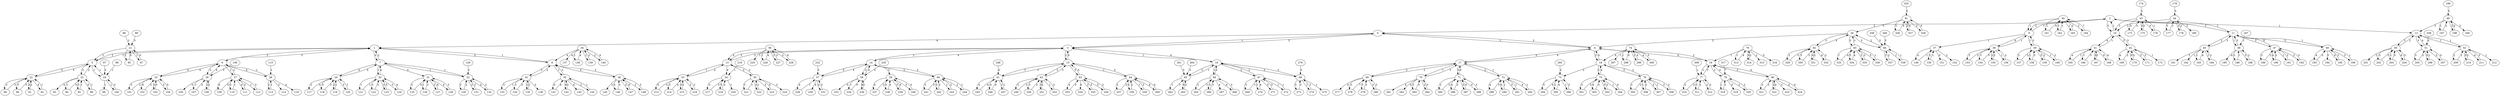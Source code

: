 strict digraph "" {
	0 -> 1	[label=4];
	0 -> 3	[label=1];
	0 -> 4	[label=1];
	1 -> 5	[label=2];
	1 -> 6	[label=3];
	1 -> 7	[label=4];
	1 -> 8	[label=3];
	2 -> 0	[label=2];
	2 -> 9	[label=2];
	2 -> 10	[label=3];
	2 -> 11	[label=3];
	2 -> 12	[label=1];
	3 -> 0	[label=3];
	3 -> 13	[label=3];
	3 -> 14	[label=2];
	3 -> 15	[label=2];
	3 -> 16	[label=1];
	4 -> 0	[label=3];
	4 -> 17	[label=0];
	4 -> 18	[label=2];
	4 -> 19	[label=4];
	5 -> 1	[label=1];
	5 -> 22	[label=5];
	5 -> 23	[label=2];
	5 -> 24	[label=1];
	6 -> 1	[label=3];
	6 -> 25	[label=4];
	6 -> 26	[label=2];
	6 -> 27	[label=1];
	6 -> 28	[label=4];
	7 -> 1	[label=2];
	7 -> 29	[label=4];
	7 -> 30	[label=1];
	7 -> 31	[label=5];
	7 -> 32	[label=1];
	8 -> 1	[label=1];
	8 -> 33	[label=3];
	8 -> 35	[label=1];
	8 -> 36	[label=4];
	9 -> 2	[label=1];
	9 -> 37	[label=1];
	9 -> 38	[label=4];
	9 -> 39	[label=1];
	10 -> 2	[label=1];
	10 -> 41	[label=4];
	10 -> 42	[label=3];
	11 -> 2	[label=1];
	11 -> 45	[label=2];
	11 -> 46	[label=1];
	11 -> 47	[label=3];
	11 -> 48	[label=5];
	12 -> 50	[label=3];
	12 -> 51	[label=3];
	12 -> 52	[label=1];
	13 -> 3	[label=2];
	13 -> 53	[label=1];
	13 -> 54	[label=4];
	13 -> 55	[label=3];
	14 -> 3	[label=4];
	14 -> 57	[label=0];
	14 -> 58	[label=3];
	14 -> 59	[label=2];
	14 -> 60	[label=2];
	15 -> 3	[label=0];
	15 -> 61	[label=3];
	15 -> 62	[label=2];
	15 -> 63	[label=3];
	15 -> 64	[label=1];
	16 -> 3	[label=4];
	16 -> 65	[label=2];
	16 -> 66	[label=1];
	16 -> 67	[label=2];
	16 -> 68	[label=3];
	17 -> 4	[label=4];
	17 -> 69	[label=2];
	17 -> 70	[label=1];
	17 -> 71	[label=5];
	17 -> 72	[label=2];
	18 -> 4	[label=0];
	18 -> 73	[label=2];
	18 -> 75	[label=2];
	18 -> 76	[label=5];
	19 -> 4	[label=2];
	19 -> 77	[label=1];
	19 -> 79	[label=2];
	19 -> 80	[label=3];
	20 -> 4	[label=2];
	20 -> 82	[label=3];
	20 -> 83	[label=5];
	20 -> 84	[label=3];
	21 -> 5	[label=2];
	21 -> 85	[label=1];
	21 -> 87	[label=1];
	22 -> 5	[label=4];
	22 -> 89	[label=3];
	22 -> 90	[label=3];
	22 -> 91	[label=2];
	22 -> 92	[label=4];
	23 -> 5	[label=2];
	23 -> 93	[label=4];
	23 -> 94	[label=1];
	23 -> 95	[label=2];
	23 -> 96	[label=0];
	24 -> 5	[label=1];
	24 -> 99	[label=1];
	24 -> 100	[label=1];
	25 -> 6	[label=4];
	25 -> 101	[label=3];
	25 -> 102	[label=6];
	25 -> 103	[label=3];
	25 -> 104	[label=3];
	26 -> 6	[label=4];
	26 -> 105	[label=0];
	26 -> 107	[label=1];
	26 -> 108	[label=1];
	27 -> 6	[label=2];
	27 -> 109	[label=6];
	27 -> 110	[label=2];
	27 -> 111	[label=4];
	27 -> 112	[label=1];
	28 -> 6	[label=1];
	28 -> 113	[label=2];
	28 -> 114	[label=3];
	28 -> 116	[label=4];
	29 -> 7	[label=4];
	29 -> 117	[label=2];
	29 -> 118	[label=5];
	29 -> 119	[label=2];
	29 -> 120	[label=3];
	30 -> 7	[label=4];
	30 -> 121	[label=1];
	30 -> 122	[label=3];
	30 -> 123	[label=3];
	30 -> 124	[label=3];
	31 -> 125	[label=2];
	31 -> 126	[label=1];
	31 -> 127	[label=2];
	31 -> 128	[label=4];
	32 -> 7	[label=1];
	32 -> 130	[label=2];
	32 -> 131	[label=2];
	32 -> 132	[label=4];
	33 -> 8	[label=2];
	33 -> 133	[label=2];
	33 -> 134	[label=1];
	33 -> 135	[label=1];
	33 -> 136	[label=3];
	34 -> 8	[label=4];
	34 -> 137	[label=4];
	34 -> 138	[label=1];
	34 -> 139	[label=1];
	34 -> 140	[label=2];
	35 -> 8	[label=3];
	35 -> 141	[label=0];
	35 -> 142	[label=0];
	35 -> 143	[label=4];
	35 -> 144	[label=2];
	36 -> 8	[label=3];
	36 -> 145	[label=2];
	36 -> 146	[label=2];
	36 -> 147	[label=2];
	36 -> 148	[label=2];
	37 -> 149	[label=4];
	37 -> 150	[label=2];
	37 -> 151	[label=0];
	37 -> 152	[label=2];
	38 -> 9	[label=1];
	38 -> 153	[label=2];
	38 -> 154	[label=1];
	38 -> 155	[label=2];
	38 -> 156	[label=1];
	39 -> 9	[label=3];
	39 -> 157	[label=2];
	39 -> 158	[label=1];
	39 -> 159	[label=5];
	39 -> 160	[label=1];
	40 -> 9	[label=1];
	40 -> 161	[label=1];
	40 -> 162	[label=3];
	40 -> 163	[label=1];
	40 -> 164	[label=2];
	41 -> 10	[label=1];
	41 -> 165	[label=4];
	41 -> 166	[label=1];
	41 -> 167	[label=3];
	41 -> 168	[label=4];
	42 -> 10	[label=3];
	42 -> 169	[label=4];
	42 -> 170	[label=0];
	42 -> 171	[label=3];
	42 -> 172	[label=1];
	43 -> 10	[label=3];
	43 -> 173	[label=4];
	43 -> 175	[label=2];
	43 -> 176	[label=4];
	44 -> 10	[label=2];
	44 -> 177	[label=5];
	44 -> 178	[label=2];
	44 -> 180	[label=2];
	45 -> 11	[label=3];
	45 -> 181	[label=3];
	45 -> 182	[label=1];
	45 -> 183	[label=1];
	45 -> 184	[label=1];
	46 -> 11	[label=3];
	46 -> 185	[label=4];
	46 -> 186	[label=3];
	46 -> 188	[label=3];
	47 -> 11	[label=6];
	47 -> 189	[label=3];
	47 -> 190	[label=4];
	47 -> 191	[label=1];
	47 -> 192	[label=2];
	48 -> 11	[label=1];
	48 -> 193	[label=4];
	48 -> 194	[label=3];
	48 -> 195	[label=4];
	48 -> 196	[label=3];
	49 -> 12	[label=2];
	49 -> 197	[label=2];
	49 -> 198	[label=3];
	49 -> 200	[label=2];
	50 -> 12	[label=2];
	50 -> 201	[label=2];
	50 -> 202	[label=5];
	50 -> 203	[label=1];
	50 -> 204	[label=6];
	51 -> 12	[label=4];
	51 -> 205	[label=3];
	51 -> 206	[label=5];
	51 -> 207	[label=3];
	52 -> 12	[label=1];
	52 -> 209	[label=2];
	52 -> 210	[label=5];
	52 -> 211	[label=4];
	52 -> 212	[label=1];
	53 -> 13	[label=4];
	53 -> 213	[label=0];
	53 -> 214	[label=2];
	53 -> 215	[label=3];
	53 -> 216	[label=2];
	54 -> 217	[label=3];
	54 -> 218	[label=5];
	54 -> 220	[label=1];
	55 -> 13	[label=2];
	55 -> 221	[label=2];
	55 -> 222	[label=3];
	55 -> 223	[label=3];
	55 -> 224	[label=3];
	56 -> 13	[label=4];
	56 -> 225	[label=1];
	56 -> 226	[label=1];
	56 -> 227	[label=3];
	56 -> 228	[label=3];
	57 -> 14	[label=4];
	57 -> 229	[label=4];
	57 -> 230	[label=4];
	57 -> 231	[label=4];
	58 -> 14	[label=4];
	58 -> 233	[label=0];
	58 -> 234	[label=1];
	58 -> 236	[label=6];
	59 -> 237	[label=4];
	59 -> 238	[label=3];
	59 -> 239	[label=3];
	59 -> 240	[label=5];
	60 -> 14	[label=3];
	60 -> 241	[label=3];
	60 -> 242	[label=3];
	60 -> 243	[label=1];
	60 -> 244	[label=2];
	61 -> 15	[label=3];
	61 -> 245	[label=4];
	61 -> 246	[label=4];
	61 -> 247	[label=1];
	62 -> 15	[label=3];
	62 -> 249	[label=2];
	62 -> 250	[label=3];
	62 -> 251	[label=3];
	62 -> 252	[label=1];
	63 -> 15	[label=5];
	63 -> 253	[label=4];
	63 -> 254	[label=0];
	63 -> 255	[label=2];
	63 -> 256	[label=5];
	64 -> 15	[label=5];
	64 -> 257	[label=2];
	64 -> 258	[label=5];
	64 -> 259	[label=1];
	64 -> 260	[label=6];
	65 -> 16	[label=1];
	65 -> 262	[label=1];
	65 -> 263	[label=0];
	66 -> 16	[label=2];
	66 -> 265	[label=2];
	66 -> 266	[label=3];
	66 -> 267	[label=4];
	66 -> 268	[label=4];
	67 -> 16	[label=2];
	67 -> 269	[label=3];
	67 -> 270	[label=1];
	67 -> 271	[label=5];
	67 -> 272	[label=1];
	68 -> 16	[label=3];
	68 -> 273	[label=3];
	68 -> 274	[label=1];
	68 -> 275	[label=1];
	69 -> 17	[label=2];
	69 -> 277	[label=4];
	69 -> 278	[label=3];
	69 -> 279	[label=3];
	69 -> 280	[label=3];
	70 -> 17	[label=3];
	70 -> 281	[label=4];
	70 -> 282	[label=4];
	70 -> 283	[label=2];
	70 -> 284	[label=2];
	71 -> 17	[label=0];
	71 -> 285	[label=2];
	71 -> 286	[label=4];
	71 -> 287	[label=3];
	71 -> 288	[label=0];
	72 -> 17	[label=1];
	72 -> 289	[label=4];
	72 -> 290	[label=0];
	72 -> 291	[label=3];
	72 -> 292	[label=4];
	73 -> 294	[label=5];
	73 -> 295	[label=2];
	73 -> 296	[label=1];
	74 -> 18	[label=4];
	74 -> 297	[label=1];
	74 -> 298	[label=1];
	74 -> 299	[label=2];
	74 -> 300	[label=4];
	75 -> 18	[label=4];
	75 -> 301	[label=2];
	75 -> 302	[label=4];
	75 -> 303	[label=5];
	75 -> 304	[label=1];
	76 -> 18	[label=2];
	76 -> 305	[label=2];
	76 -> 306	[label=1];
	76 -> 307	[label=2];
	76 -> 308	[label=3];
	77 -> 19	[label=3];
	77 -> 310	[label=2];
	77 -> 311	[label=3];
	77 -> 312	[label=2];
	78 -> 19	[label=1];
	78 -> 313	[label=1];
	78 -> 314	[label=5];
	78 -> 315	[label=2];
	78 -> 316	[label=5];
	79 -> 19	[label=4];
	79 -> 318	[label=1];
	79 -> 319	[label=0];
	79 -> 320	[label=3];
	80 -> 19	[label=4];
	80 -> 321	[label=3];
	80 -> 322	[label=2];
	80 -> 323	[label=3];
	80 -> 324	[label=4];
	81 -> 20	[label=3];
	81 -> 326	[label=3];
	81 -> 327	[label=2];
	81 -> 328	[label=2];
	82 -> 20	[label=4];
	82 -> 329	[label=2];
	82 -> 330	[label=3];
	82 -> 331	[label=4];
	82 -> 332	[label=4];
	83 -> 20	[label=3];
	83 -> 333	[label=1];
	83 -> 334	[label=5];
	83 -> 335	[label=2];
	83 -> 336	[label=5];
	84 -> 20	[label=2];
	84 -> 337	[label=3];
	84 -> 339	[label=1];
	85 -> 21	[label=0];
	86 -> 21	[label=2];
	87 -> 21	[label=0];
	88 -> 21	[label=3];
	89 -> 22	[label=3];
	90 -> 22	[label=3];
	91 -> 22	[label=2];
	92 -> 22	[label=1];
	94 -> 23	[label=3];
	95 -> 23	[label=1];
	96 -> 23	[label=1];
	97 -> 24	[label=3];
	98 -> 24	[label=1];
	100 -> 24	[label=3];
	101 -> 25	[label=2];
	102 -> 25	[label=2];
	103 -> 25	[label=3];
	104 -> 25	[label=0];
	106 -> 26	[label=2];
	107 -> 26	[label=2];
	108 -> 26	[label=2];
	109 -> 27	[label=0];
	110 -> 27	[label=1];
	111 -> 27	[label=2];
	112 -> 27	[label=3];
	113 -> 28	[label=1];
	115 -> 28	[label=1];
	117 -> 29	[label=4];
	118 -> 29	[label=3];
	119 -> 29	[label=1];
	120 -> 29	[label=1];
	121 -> 30	[label=1];
	122 -> 30	[label=3];
	123 -> 30	[label=5];
	124 -> 30	[label=4];
	125 -> 31	[label=3];
	126 -> 31	[label=2];
	127 -> 31	[label=4];
	128 -> 31	[label=3];
	129 -> 32	[label=2];
	130 -> 32	[label=2];
	131 -> 32	[label=2];
	132 -> 32	[label=2];
	133 -> 33	[label=1];
	134 -> 33	[label=3];
	135 -> 33	[label=2];
	138 -> 34	[label=4];
	139 -> 34	[label=2];
	140 -> 34	[label=4];
	141 -> 35	[label=4];
	142 -> 35	[label=2];
	144 -> 35	[label=1];
	146 -> 36	[label=3];
	147 -> 36	[label=6];
	148 -> 36	[label=5];
	149 -> 37	[label=1];
	150 -> 37	[label=1];
	153 -> 38	[label=2];
	154 -> 38	[label=5];
	155 -> 38	[label=2];
	156 -> 38	[label=2];
	157 -> 39	[label=3];
	158 -> 39	[label=3];
	159 -> 39	[label=2];
	160 -> 39	[label=2];
	161 -> 40	[label=5];
	162 -> 40	[label=1];
	163 -> 40	[label=2];
	164 -> 40	[label=7];
	165 -> 41	[label=1];
	166 -> 41	[label=3];
	167 -> 41	[label=3];
	168 -> 41	[label=6];
	169 -> 42	[label=2];
	170 -> 42	[label=5];
	171 -> 42	[label=3];
	173 -> 43	[label=3];
	174 -> 43	[label=2];
	175 -> 43	[label=2];
	176 -> 43	[label=1];
	177 -> 44	[label=1];
	178 -> 44	[label=2];
	179 -> 44	[label=3];
	183 -> 45	[label=4];
	184 -> 45	[label=1];
	186 -> 46	[label=1];
	187 -> 46	[label=1];
	188 -> 46	[label=2];
	189 -> 47	[label=2];
	190 -> 47	[label=2];
	191 -> 47	[label=2];
	192 -> 47	[label=3];
	193 -> 48	[label=3];
	195 -> 48	[label=2];
	196 -> 48	[label=1];
	197 -> 49	[label=2];
	198 -> 49	[label=2];
	199 -> 49	[label=5];
	202 -> 50	[label=5];
	203 -> 50	[label=5];
	204 -> 50	[label=3];
	205 -> 51	[label=2];
	206 -> 51	[label=1];
	207 -> 51	[label=0];
	208 -> 51	[label=0];
	209 -> 52	[label=1];
	210 -> 52	[label=2];
	211 -> 52	[label=3];
	213 -> 53	[label=3];
	214 -> 53	[label=4];
	215 -> 53	[label=3];
	216 -> 53	[label=2];
	217 -> 54	[label=3];
	218 -> 54	[label=2];
	219 -> 54	[label=1];
	221 -> 55	[label=1];
	222 -> 55	[label=1];
	223 -> 55	[label=0];
	226 -> 56	[label=4];
	227 -> 56	[label=3];
	228 -> 56	[label=6];
	229 -> 57	[label=1];
	231 -> 57	[label=3];
	232 -> 57	[label=3];
	234 -> 58	[label=0];
	235 -> 58	[label=3];
	236 -> 58	[label=1];
	237 -> 59	[label=2];
	238 -> 59	[label=0];
	239 -> 59	[label=4];
	240 -> 59	[label=4];
	241 -> 60	[label=3];
	242 -> 60	[label=2];
	243 -> 60	[label=2];
	244 -> 60	[label=1];
	245 -> 61	[label=4];
	246 -> 61	[label=0];
	247 -> 61	[label=1];
	248 -> 61	[label=4];
	249 -> 62	[label=2];
	250 -> 62	[label=2];
	251 -> 62	[label=1];
	252 -> 62	[label=2];
	253 -> 63	[label=3];
	255 -> 63	[label=3];
	256 -> 63	[label=2];
	257 -> 64	[label=2];
	258 -> 64	[label=2];
	259 -> 64	[label=3];
	260 -> 64	[label=4];
	261 -> 65	[label=5];
	262 -> 65	[label=3];
	263 -> 65	[label=2];
	264 -> 65	[label=3];
	265 -> 66	[label=3];
	266 -> 66	[label=3];
	268 -> 66	[label=5];
	269 -> 67	[label=1];
	270 -> 67	[label=4];
	271 -> 67	[label=5];
	272 -> 67	[label=1];
	273 -> 68	[label=3];
	274 -> 68	[label=1];
	276 -> 68	[label=3];
	278 -> 69	[label=7];
	279 -> 69	[label=3];
	280 -> 69	[label=3];
	283 -> 70	[label=3];
	284 -> 70	[label=3];
	285 -> 71	[label=2];
	286 -> 71	[label=2];
	287 -> 71	[label=4];
	288 -> 71	[label=3];
	289 -> 72	[label=5];
	290 -> 72	[label=1];
	291 -> 72	[label=1];
	292 -> 72	[label=1];
	293 -> 73	[label=2];
	294 -> 73	[label=4];
	295 -> 73	[label=4];
	296 -> 73	[label=3];
	298 -> 74	[label=0];
	299 -> 74	[label=4];
	300 -> 74	[label=5];
	301 -> 75	[label=3];
	302 -> 75	[label=3];
	303 -> 75	[label=2];
	304 -> 75	[label=4];
	305 -> 76	[label=2];
	306 -> 76	[label=2];
	307 -> 76	[label=1];
	308 -> 76	[label=2];
	309 -> 77	[label=1];
	310 -> 77	[label=3];
	311 -> 77	[label=2];
	312 -> 77	[label=2];
	313 -> 78	[label=4];
	314 -> 78	[label=2];
	317 -> 79	[label=7];
	318 -> 79	[label=3];
	320 -> 79	[label=2];
	321 -> 80	[label=3];
	322 -> 80	[label=4];
	324 -> 80	[label=4];
	325 -> 81	[label=2];
	326 -> 81	[label=4];
	327 -> 81	[label=4];
	328 -> 81	[label=4];
	329 -> 82	[label=3];
	330 -> 82	[label=2];
	331 -> 82	[label=2];
	332 -> 82	[label=2];
	333 -> 83	[label=4];
	334 -> 83	[label=4];
	335 -> 83	[label=3];
	336 -> 83	[label=1];
	337 -> 84	[label=2];
	338 -> 84	[label=3];
	339 -> 84	[label=1];
	340 -> 84	[label=3];
}
